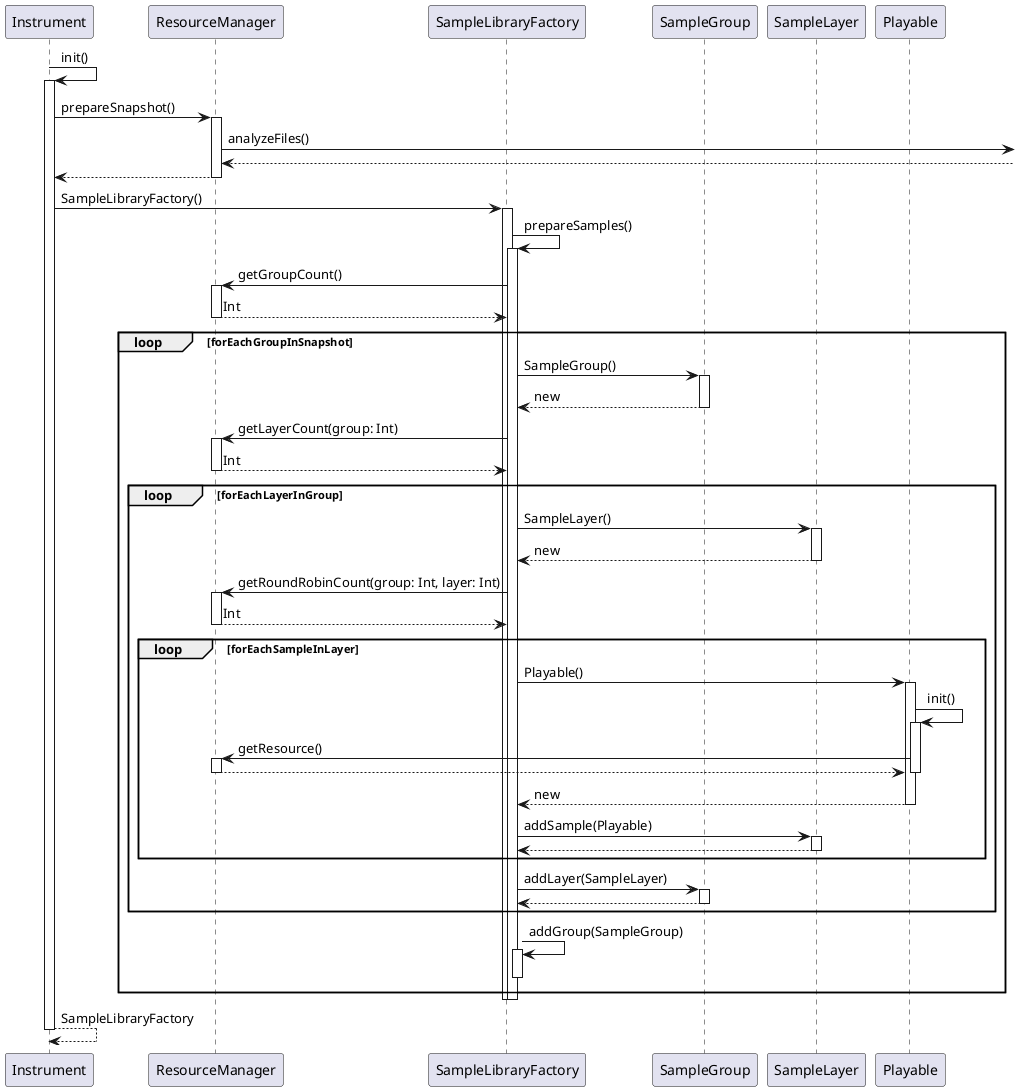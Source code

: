 @startuml
Instrument->Instrument++: init()

Instrument->ResourceManager++: prepareSnapshot()
ResourceManager->: analyzeFiles()
ResourceManager<--

return
Instrument->SampleLibraryFactory++: SampleLibraryFactory()
SampleLibraryFactory-> SampleLibraryFactory++: prepareSamples()
SampleLibraryFactory->ResourceManager++: getGroupCount()
return Int

loop forEachGroupInSnapshot
SampleLibraryFactory->SampleGroup++: SampleGroup()
return new
SampleLibraryFactory->ResourceManager++: getLayerCount(group: Int)
return Int
loop forEachLayerInGroup
SampleLibraryFactory->SampleLayer++: SampleLayer()
return new
SampleLibraryFactory->ResourceManager++: getRoundRobinCount(group: Int, layer: Int)
return Int
loop forEachSampleInLayer
SampleLibraryFactory->Playable++: Playable()
Playable->Playable++: init()
Playable->ResourceManager++: getResource()
return
deactivate
return new
SampleLibraryFactory->SampleLayer++: addSample(Playable)
return
end loop
SampleLibraryFactory->SampleGroup++:addLayer(SampleLayer)
return
end loop
SampleLibraryFactory->SampleLibraryFactory++: addGroup(SampleGroup)
deactivate
end loop
deactivate
deactivate
return SampleLibraryFactory

@enduml